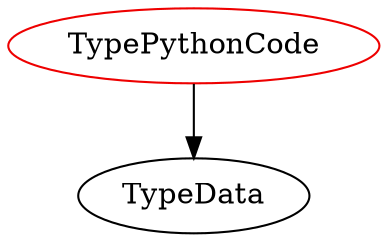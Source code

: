 digraph typepythoncode{
TypePythonCode -> TypeData;
TypePythonCode	[shape=oval, color=red2, label="TypePythonCode"];
}
